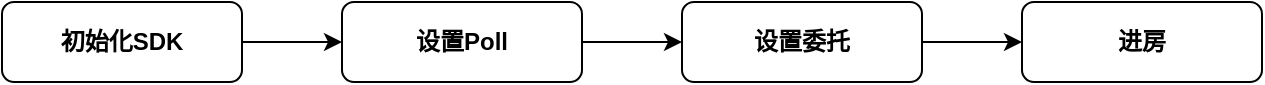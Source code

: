 <mxfile version="13.5.9" type="github">
  <diagram id="C5RBs43oDa-KdzZeNtuy" name="Page-1">
    <mxGraphModel dx="2062" dy="1154" grid="1" gridSize="10" guides="1" tooltips="1" connect="1" arrows="1" fold="1" page="1" pageScale="1" pageWidth="827" pageHeight="1169" math="0" shadow="0">
      <root>
        <mxCell id="WIyWlLk6GJQsqaUBKTNV-0" />
        <mxCell id="WIyWlLk6GJQsqaUBKTNV-1" parent="WIyWlLk6GJQsqaUBKTNV-0" />
        <mxCell id="LYMTn9dhTlva8PLtIb_B-1" value="" style="edgeStyle=orthogonalEdgeStyle;rounded=0;orthogonalLoop=1;jettySize=auto;html=1;" edge="1" parent="WIyWlLk6GJQsqaUBKTNV-1" source="WIyWlLk6GJQsqaUBKTNV-3" target="LYMTn9dhTlva8PLtIb_B-0">
          <mxGeometry relative="1" as="geometry" />
        </mxCell>
        <mxCell id="WIyWlLk6GJQsqaUBKTNV-3" value="&lt;b&gt;初始化SDK&lt;/b&gt;" style="rounded=1;whiteSpace=wrap;html=1;fontSize=12;glass=0;strokeWidth=1;shadow=0;" parent="WIyWlLk6GJQsqaUBKTNV-1" vertex="1">
          <mxGeometry x="70" y="410" width="120" height="40" as="geometry" />
        </mxCell>
        <mxCell id="LYMTn9dhTlva8PLtIb_B-3" value="" style="edgeStyle=orthogonalEdgeStyle;rounded=0;orthogonalLoop=1;jettySize=auto;html=1;" edge="1" parent="WIyWlLk6GJQsqaUBKTNV-1" source="LYMTn9dhTlva8PLtIb_B-0" target="LYMTn9dhTlva8PLtIb_B-2">
          <mxGeometry relative="1" as="geometry" />
        </mxCell>
        <mxCell id="LYMTn9dhTlva8PLtIb_B-0" value="&lt;b&gt;设置Poll&lt;/b&gt;" style="rounded=1;whiteSpace=wrap;html=1;fontSize=12;glass=0;strokeWidth=1;shadow=0;" vertex="1" parent="WIyWlLk6GJQsqaUBKTNV-1">
          <mxGeometry x="240" y="410" width="120" height="40" as="geometry" />
        </mxCell>
        <mxCell id="LYMTn9dhTlva8PLtIb_B-5" value="" style="edgeStyle=orthogonalEdgeStyle;rounded=0;orthogonalLoop=1;jettySize=auto;html=1;" edge="1" parent="WIyWlLk6GJQsqaUBKTNV-1" source="LYMTn9dhTlva8PLtIb_B-2" target="LYMTn9dhTlva8PLtIb_B-4">
          <mxGeometry relative="1" as="geometry" />
        </mxCell>
        <mxCell id="LYMTn9dhTlva8PLtIb_B-2" value="&lt;b&gt;设置委托&lt;/b&gt;" style="rounded=1;whiteSpace=wrap;html=1;fontSize=12;glass=0;strokeWidth=1;shadow=0;" vertex="1" parent="WIyWlLk6GJQsqaUBKTNV-1">
          <mxGeometry x="410" y="410" width="120" height="40" as="geometry" />
        </mxCell>
        <mxCell id="LYMTn9dhTlva8PLtIb_B-4" value="&lt;b&gt;进房&lt;/b&gt;" style="rounded=1;whiteSpace=wrap;html=1;fontSize=12;glass=0;strokeWidth=1;shadow=0;" vertex="1" parent="WIyWlLk6GJQsqaUBKTNV-1">
          <mxGeometry x="580" y="410" width="120" height="40" as="geometry" />
        </mxCell>
      </root>
    </mxGraphModel>
  </diagram>
</mxfile>
